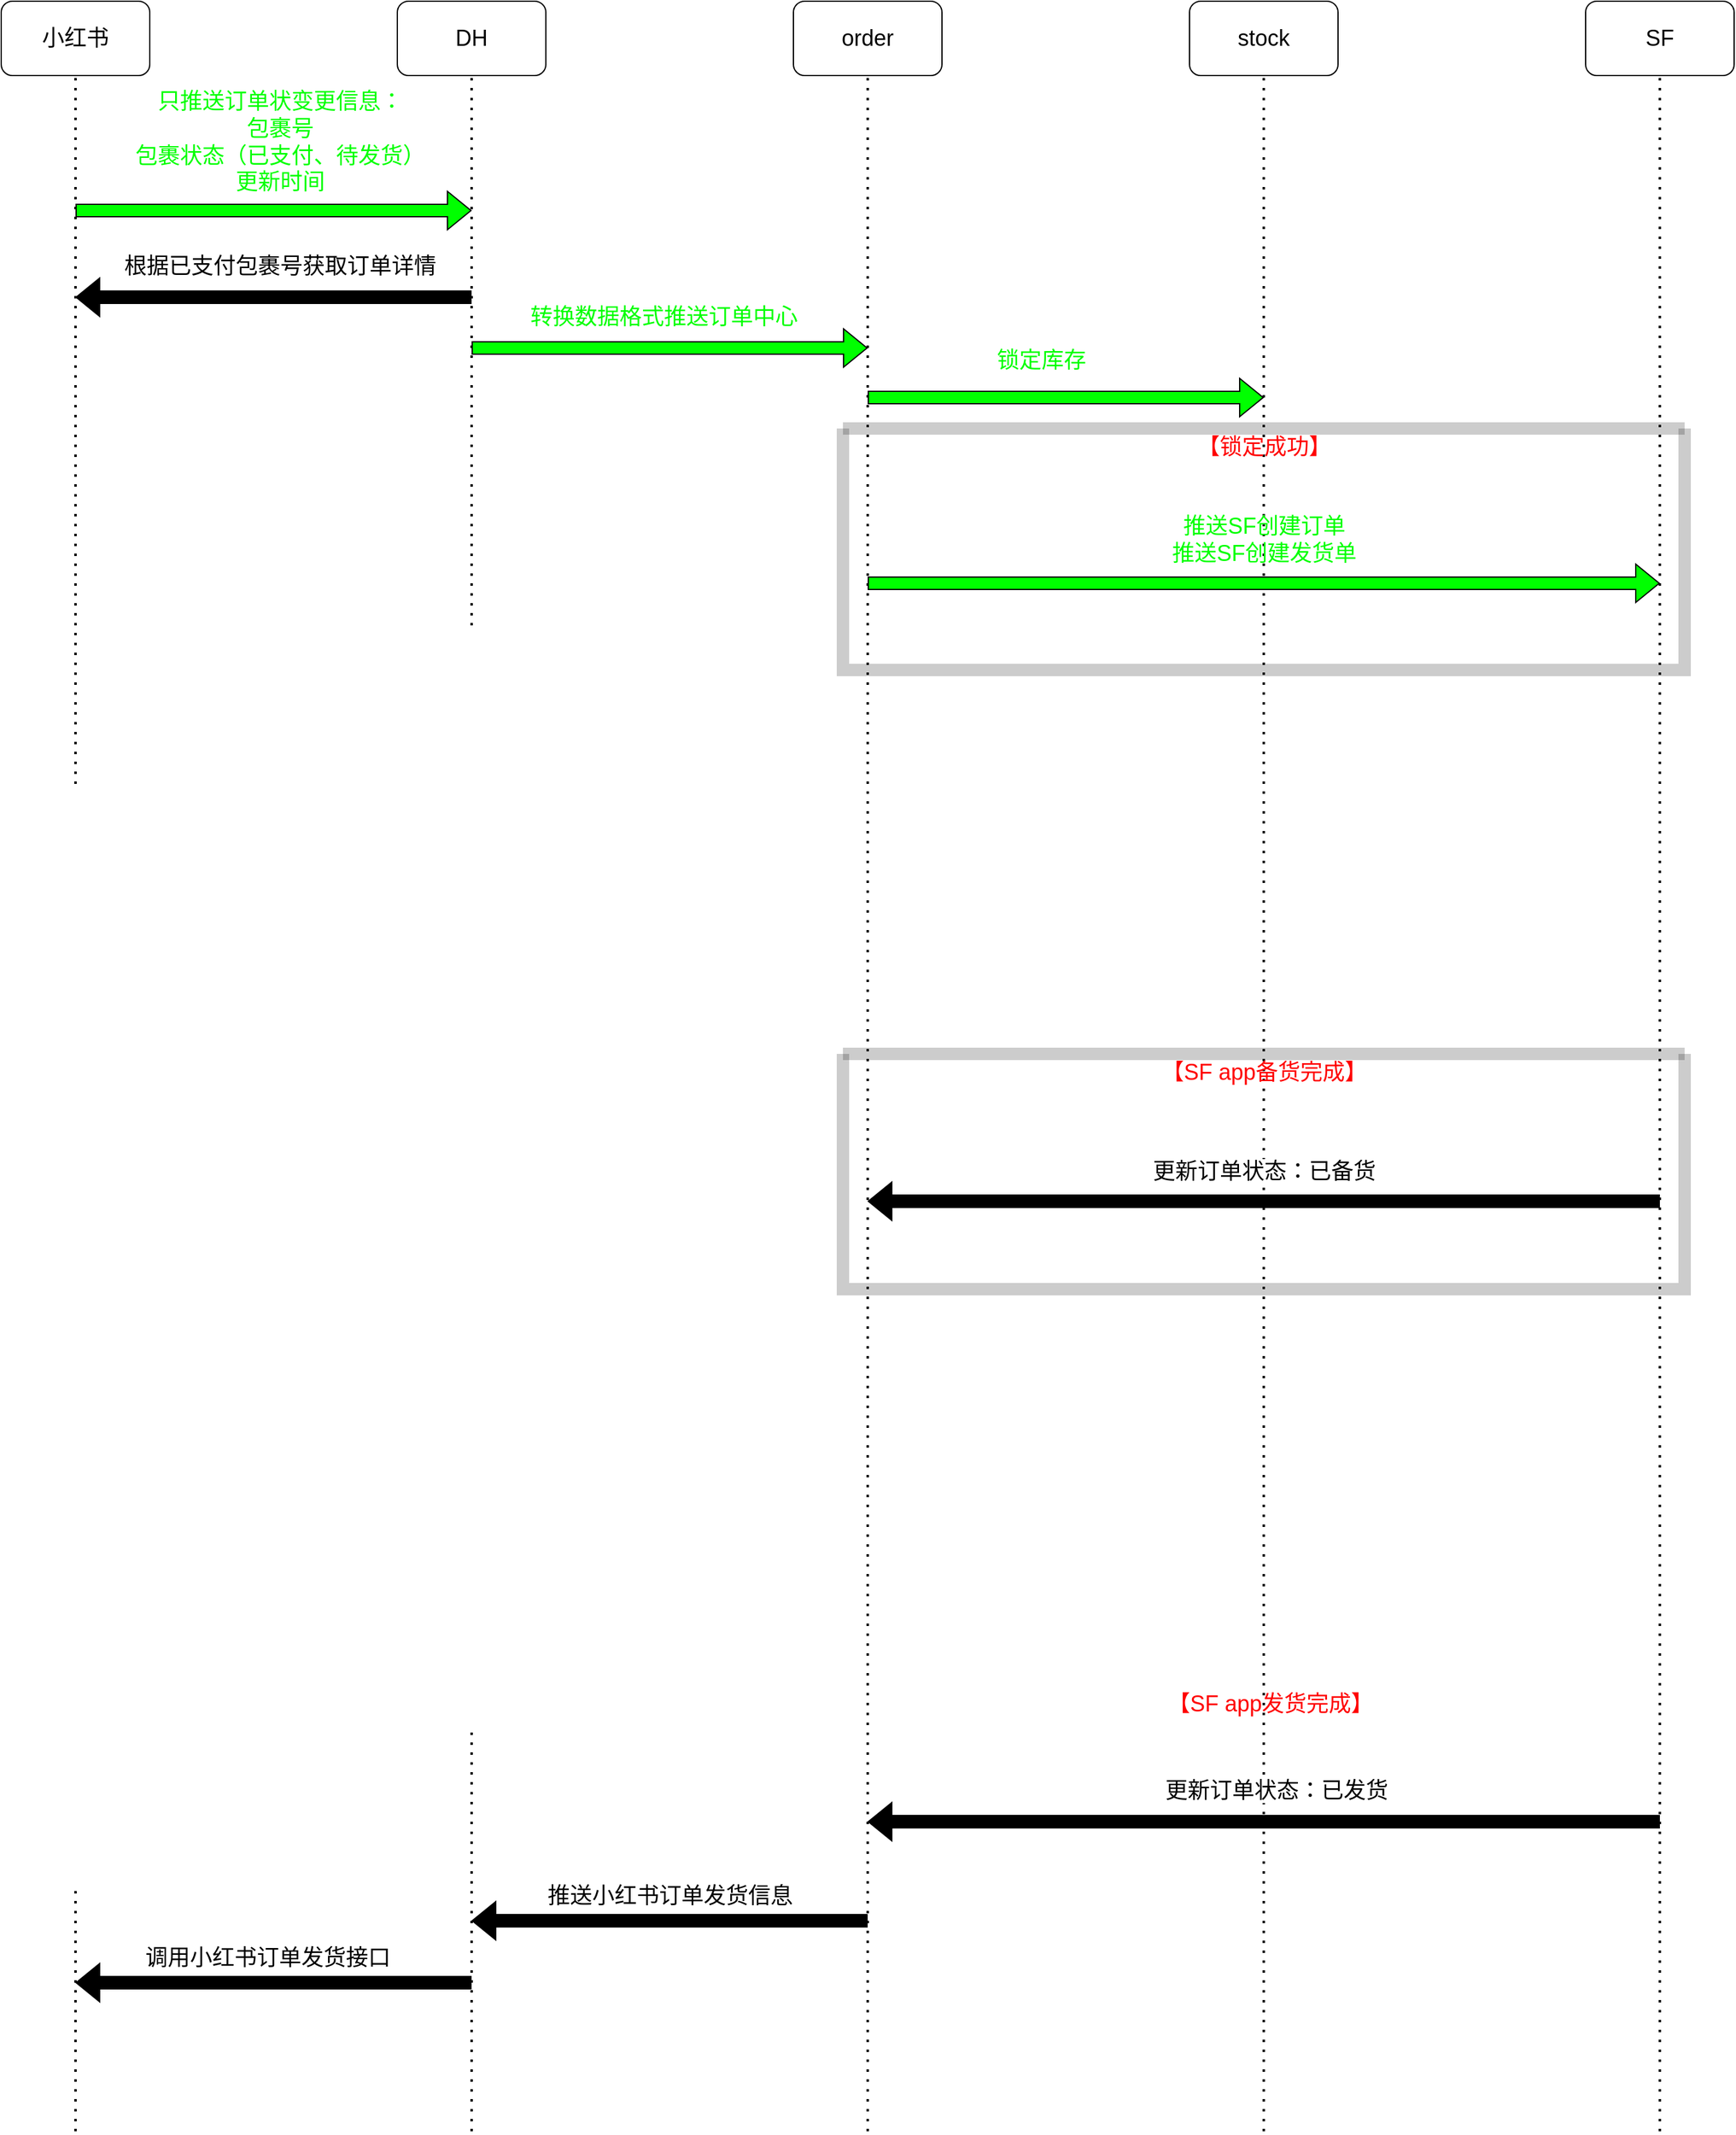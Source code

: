 <mxfile version="15.6.8" type="github">
  <diagram id="JdNdrB7rM55XgQSBxFBs" name="Page-1">
    <mxGraphModel dx="2037" dy="1239" grid="1" gridSize="10" guides="1" tooltips="1" connect="1" arrows="1" fold="1" page="1" pageScale="1" pageWidth="1654" pageHeight="2336" math="0" shadow="0">
      <root>
        <mxCell id="0" />
        <mxCell id="1" parent="0" />
        <mxCell id="PaqpPTluAH-By9gmADKF-849" value="&lt;font style=&quot;font-size: 18px&quot;&gt;小红书&lt;/font&gt;" style="rounded=1;whiteSpace=wrap;html=1;fontFamily=Helvetica;fontSize=11;" vertex="1" parent="1">
          <mxGeometry x="120" y="160" width="120" height="60" as="geometry" />
        </mxCell>
        <mxCell id="PaqpPTluAH-By9gmADKF-850" value="DH" style="rounded=1;whiteSpace=wrap;html=1;fontFamily=Helvetica;fontSize=18;" vertex="1" parent="1">
          <mxGeometry x="440" y="160" width="120" height="60" as="geometry" />
        </mxCell>
        <mxCell id="PaqpPTluAH-By9gmADKF-851" value="order" style="rounded=1;whiteSpace=wrap;html=1;fontFamily=Helvetica;fontSize=18;" vertex="1" parent="1">
          <mxGeometry x="760" y="160" width="120" height="60" as="geometry" />
        </mxCell>
        <mxCell id="PaqpPTluAH-By9gmADKF-852" value="stock" style="rounded=1;whiteSpace=wrap;html=1;fontFamily=Helvetica;fontSize=18;" vertex="1" parent="1">
          <mxGeometry x="1080" y="160" width="120" height="60" as="geometry" />
        </mxCell>
        <mxCell id="PaqpPTluAH-By9gmADKF-853" value="SF" style="rounded=1;whiteSpace=wrap;html=1;fontFamily=Helvetica;fontSize=18;" vertex="1" parent="1">
          <mxGeometry x="1400" y="160" width="120" height="60" as="geometry" />
        </mxCell>
        <mxCell id="PaqpPTluAH-By9gmADKF-854" value="" style="endArrow=none;dashed=1;html=1;dashPattern=1 3;strokeWidth=2;rounded=0;fontFamily=Helvetica;fontSize=18;entryX=0.5;entryY=1;entryDx=0;entryDy=0;" edge="1" parent="1" target="PaqpPTluAH-By9gmADKF-849">
          <mxGeometry width="50" height="50" relative="1" as="geometry">
            <mxPoint x="180" y="1880" as="sourcePoint" />
            <mxPoint x="179.5" y="300" as="targetPoint" />
          </mxGeometry>
        </mxCell>
        <mxCell id="PaqpPTluAH-By9gmADKF-856" value="" style="endArrow=none;dashed=1;html=1;dashPattern=1 3;strokeWidth=2;rounded=0;fontFamily=Helvetica;fontSize=18;entryX=0.5;entryY=1;entryDx=0;entryDy=0;" edge="1" parent="1" target="PaqpPTluAH-By9gmADKF-850">
          <mxGeometry width="50" height="50" relative="1" as="geometry">
            <mxPoint x="500" y="1880" as="sourcePoint" />
            <mxPoint x="499.5" y="300" as="targetPoint" />
          </mxGeometry>
        </mxCell>
        <mxCell id="PaqpPTluAH-By9gmADKF-857" value="" style="endArrow=none;dashed=1;html=1;dashPattern=1 3;strokeWidth=2;rounded=0;fontFamily=Helvetica;fontSize=18;entryX=0.5;entryY=1;entryDx=0;entryDy=0;" edge="1" parent="1" target="PaqpPTluAH-By9gmADKF-851">
          <mxGeometry width="50" height="50" relative="1" as="geometry">
            <mxPoint x="820" y="1880" as="sourcePoint" />
            <mxPoint x="827" y="610" as="targetPoint" />
          </mxGeometry>
        </mxCell>
        <mxCell id="PaqpPTluAH-By9gmADKF-858" value="" style="endArrow=none;dashed=1;html=1;dashPattern=1 3;strokeWidth=2;rounded=0;fontFamily=Helvetica;fontSize=18;entryX=0.5;entryY=1;entryDx=0;entryDy=0;" edge="1" parent="1" target="PaqpPTluAH-By9gmADKF-852">
          <mxGeometry width="50" height="50" relative="1" as="geometry">
            <mxPoint x="1140" y="1880" as="sourcePoint" />
            <mxPoint x="1139.5" y="300" as="targetPoint" />
          </mxGeometry>
        </mxCell>
        <mxCell id="PaqpPTluAH-By9gmADKF-859" value="" style="endArrow=none;dashed=1;html=1;dashPattern=1 3;strokeWidth=2;rounded=0;fontFamily=Helvetica;fontSize=18;entryX=0.5;entryY=1;entryDx=0;entryDy=0;" edge="1" parent="1" target="PaqpPTluAH-By9gmADKF-853">
          <mxGeometry width="50" height="50" relative="1" as="geometry">
            <mxPoint x="1460" y="1880" as="sourcePoint" />
            <mxPoint x="1459.5" y="300" as="targetPoint" />
          </mxGeometry>
        </mxCell>
        <mxCell id="PaqpPTluAH-By9gmADKF-862" value="&lt;font color=&quot;#00ff00&quot;&gt;只推送订单状变更信息：&lt;br&gt;包裹号&lt;br&gt;包裹状态（已支付、待发货）&lt;br&gt;更新时间&lt;/font&gt;" style="text;html=1;align=center;verticalAlign=middle;resizable=0;points=[];autosize=1;strokeColor=none;fillColor=none;fontSize=18;fontFamily=Helvetica;" vertex="1" parent="1">
          <mxGeometry x="220" y="229" width="250" height="90" as="geometry" />
        </mxCell>
        <mxCell id="PaqpPTluAH-By9gmADKF-865" value="" style="shape=flexArrow;endArrow=classic;html=1;rounded=0;fontFamily=Helvetica;fontSize=18;fillColor=#00FF00;" edge="1" parent="1">
          <mxGeometry width="50" height="50" relative="1" as="geometry">
            <mxPoint x="180" y="329" as="sourcePoint" />
            <mxPoint x="500" y="329" as="targetPoint" />
          </mxGeometry>
        </mxCell>
        <mxCell id="PaqpPTluAH-By9gmADKF-866" value="" style="shape=flexArrow;endArrow=classic;html=1;rounded=0;fontFamily=Helvetica;fontSize=18;fillColor=#00FF00;" edge="1" parent="1">
          <mxGeometry width="50" height="50" relative="1" as="geometry">
            <mxPoint x="500" y="440" as="sourcePoint" />
            <mxPoint x="820" y="440" as="targetPoint" />
          </mxGeometry>
        </mxCell>
        <mxCell id="PaqpPTluAH-By9gmADKF-867" value="" style="shape=flexArrow;endArrow=classic;html=1;rounded=0;fontFamily=Helvetica;fontSize=18;fillColor=#000000;strokeColor=#000000;" edge="1" parent="1">
          <mxGeometry width="50" height="50" relative="1" as="geometry">
            <mxPoint x="500" y="399" as="sourcePoint" />
            <mxPoint x="180" y="399" as="targetPoint" />
          </mxGeometry>
        </mxCell>
        <mxCell id="PaqpPTluAH-By9gmADKF-869" value="根据已支付包裹号获取订单详情" style="text;html=1;align=center;verticalAlign=middle;resizable=0;points=[];autosize=1;strokeColor=none;fillColor=none;fontSize=18;fontFamily=Helvetica;" vertex="1" parent="1">
          <mxGeometry x="210" y="359" width="270" height="30" as="geometry" />
        </mxCell>
        <mxCell id="PaqpPTluAH-By9gmADKF-874" value="&lt;font color=&quot;#00ff00&quot;&gt;转换数据格式推送订单中心&lt;/font&gt;" style="text;html=1;align=center;verticalAlign=middle;resizable=0;points=[];autosize=1;strokeColor=none;fillColor=none;fontSize=18;fontFamily=Helvetica;fontColor=#000000;" vertex="1" parent="1">
          <mxGeometry x="540" y="400" width="230" height="30" as="geometry" />
        </mxCell>
        <mxCell id="PaqpPTluAH-By9gmADKF-875" value="" style="shape=flexArrow;endArrow=classic;html=1;rounded=0;fontFamily=Helvetica;fontSize=18;fillColor=#00FF00;" edge="1" parent="1">
          <mxGeometry width="50" height="50" relative="1" as="geometry">
            <mxPoint x="820" y="480" as="sourcePoint" />
            <mxPoint x="1140" y="480" as="targetPoint" />
          </mxGeometry>
        </mxCell>
        <mxCell id="PaqpPTluAH-By9gmADKF-876" value="锁定库存" style="text;html=1;align=center;verticalAlign=middle;resizable=0;points=[];autosize=1;strokeColor=none;fillColor=none;fontSize=18;fontFamily=Helvetica;fontColor=#00FF00;" vertex="1" parent="1">
          <mxGeometry x="915" y="435" width="90" height="30" as="geometry" />
        </mxCell>
        <mxCell id="PaqpPTluAH-By9gmADKF-877" value="" style="shape=flexArrow;endArrow=classic;html=1;rounded=0;fontFamily=Helvetica;fontSize=18;fillColor=#00FF00;" edge="1" parent="1">
          <mxGeometry width="50" height="50" relative="1" as="geometry">
            <mxPoint x="820" y="630" as="sourcePoint" />
            <mxPoint x="1460" y="630" as="targetPoint" />
          </mxGeometry>
        </mxCell>
        <mxCell id="PaqpPTluAH-By9gmADKF-878" value="&lt;font color=&quot;#ff0000&quot;&gt;【锁定成功】&lt;/font&gt;" style="text;html=1;align=center;verticalAlign=middle;resizable=0;points=[];autosize=1;strokeColor=none;fillColor=none;fontSize=18;fontFamily=Helvetica;fontColor=#00FF00;" vertex="1" parent="1">
          <mxGeometry x="1080" y="505" width="120" height="30" as="geometry" />
        </mxCell>
        <mxCell id="PaqpPTluAH-By9gmADKF-879" value="&lt;font color=&quot;#00ff00&quot;&gt;推送SF创建订单&lt;br&gt;推送SF创建发货单&lt;br&gt;&lt;/font&gt;" style="text;html=1;align=center;verticalAlign=middle;resizable=0;points=[];autosize=1;strokeColor=none;fillColor=none;fontSize=18;fontFamily=Helvetica;fontColor=#FF0000;" vertex="1" parent="1">
          <mxGeometry x="1060" y="570" width="160" height="50" as="geometry" />
        </mxCell>
        <mxCell id="PaqpPTluAH-By9gmADKF-881" value="" style="shape=flexArrow;endArrow=classic;html=1;rounded=0;fontFamily=Helvetica;fontSize=18;fillColor=#000000;strokeColor=#000000;" edge="1" parent="1">
          <mxGeometry width="50" height="50" relative="1" as="geometry">
            <mxPoint x="1460" y="1129" as="sourcePoint" />
            <mxPoint x="820" y="1129" as="targetPoint" />
          </mxGeometry>
        </mxCell>
        <mxCell id="PaqpPTluAH-By9gmADKF-882" value="&lt;font color=&quot;#ff0000&quot;&gt;【SF app备货完成】&lt;/font&gt;" style="text;html=1;align=center;verticalAlign=middle;resizable=0;points=[];autosize=1;strokeColor=none;fillColor=none;fontSize=18;fontColor=#00FF00;" vertex="1" parent="1">
          <mxGeometry x="1050" y="1010" width="180" height="30" as="geometry" />
        </mxCell>
        <mxCell id="PaqpPTluAH-By9gmADKF-886" value="" style="shape=flexArrow;endArrow=classic;html=1;rounded=0;fontFamily=Helvetica;fontSize=18;fillColor=#000000;strokeColor=#000000;" edge="1" parent="1">
          <mxGeometry width="50" height="50" relative="1" as="geometry">
            <mxPoint x="1460" y="1630" as="sourcePoint" />
            <mxPoint x="820" y="1630" as="targetPoint" />
          </mxGeometry>
        </mxCell>
        <mxCell id="PaqpPTluAH-By9gmADKF-888" value="" style="shape=flexArrow;endArrow=classic;html=1;rounded=0;fontFamily=Helvetica;fontSize=18;fillColor=#000000;strokeColor=#000000;" edge="1" parent="1">
          <mxGeometry width="50" height="50" relative="1" as="geometry">
            <mxPoint x="820" y="1710" as="sourcePoint" />
            <mxPoint x="500" y="1710" as="targetPoint" />
          </mxGeometry>
        </mxCell>
        <mxCell id="PaqpPTluAH-By9gmADKF-892" value="&lt;span style=&quot;background-color: rgb(255 , 255 , 255)&quot;&gt;更新订单状态：已备货&lt;/span&gt;" style="text;html=1;align=center;verticalAlign=middle;resizable=0;points=[];autosize=1;strokeColor=none;fillColor=none;fontSize=18;fontColor=#000000;" vertex="1" parent="1">
          <mxGeometry x="1040" y="1090" width="200" height="30" as="geometry" />
        </mxCell>
        <mxCell id="PaqpPTluAH-By9gmADKF-894" value="&lt;font color=&quot;#ff0000&quot;&gt;【SF app发货完成】&lt;/font&gt;" style="text;html=1;align=center;verticalAlign=middle;resizable=0;points=[];autosize=1;strokeColor=none;fillColor=none;fontSize=18;fontColor=#00FF00;" vertex="1" parent="1">
          <mxGeometry x="1055" y="1520" width="180" height="30" as="geometry" />
        </mxCell>
        <mxCell id="PaqpPTluAH-By9gmADKF-895" value="&lt;span style=&quot;background-color: rgb(255 , 255 , 255)&quot;&gt;更新订单状态：已发货&lt;/span&gt;" style="text;html=1;align=center;verticalAlign=middle;resizable=0;points=[];autosize=1;strokeColor=none;fillColor=none;fontSize=18;fontColor=#000000;" vertex="1" parent="1">
          <mxGeometry x="1050" y="1590" width="200" height="30" as="geometry" />
        </mxCell>
        <mxCell id="PaqpPTluAH-By9gmADKF-896" value="推送小红书订单发货信息" style="text;html=1;align=center;verticalAlign=middle;resizable=0;points=[];autosize=1;strokeColor=none;fillColor=none;fontSize=18;fontColor=#000000;" vertex="1" parent="1">
          <mxGeometry x="555" y="1675" width="210" height="30" as="geometry" />
        </mxCell>
        <mxCell id="PaqpPTluAH-By9gmADKF-897" value="" style="shape=flexArrow;endArrow=classic;html=1;rounded=0;fontFamily=Helvetica;fontSize=18;fillColor=#000000;strokeColor=#000000;" edge="1" parent="1">
          <mxGeometry width="50" height="50" relative="1" as="geometry">
            <mxPoint x="500" y="1760" as="sourcePoint" />
            <mxPoint x="180" y="1760" as="targetPoint" />
          </mxGeometry>
        </mxCell>
        <mxCell id="PaqpPTluAH-By9gmADKF-898" value="调用小红书订单发货接口" style="text;html=1;align=center;verticalAlign=middle;resizable=0;points=[];autosize=1;strokeColor=none;fillColor=none;fontSize=18;fontColor=#000000;" vertex="1" parent="1">
          <mxGeometry x="230" y="1725" width="210" height="30" as="geometry" />
        </mxCell>
        <mxCell id="PaqpPTluAH-By9gmADKF-900" value="" style="swimlane;startSize=0;rounded=0;shadow=0;fontSize=18;fontColor=#000000;strokeColor=default;strokeWidth=10;fillColor=none;opacity=20;html=1;" vertex="1" parent="1">
          <mxGeometry x="800" y="505" width="680" height="195" as="geometry" />
        </mxCell>
        <mxCell id="PaqpPTluAH-By9gmADKF-901" value="" style="swimlane;startSize=0;rounded=0;shadow=0;fontSize=18;fontColor=#000000;strokeColor=default;strokeWidth=10;fillColor=none;opacity=20;html=1;" vertex="1" parent="1">
          <mxGeometry x="800" y="1010" width="680" height="190" as="geometry" />
        </mxCell>
      </root>
    </mxGraphModel>
  </diagram>
</mxfile>
